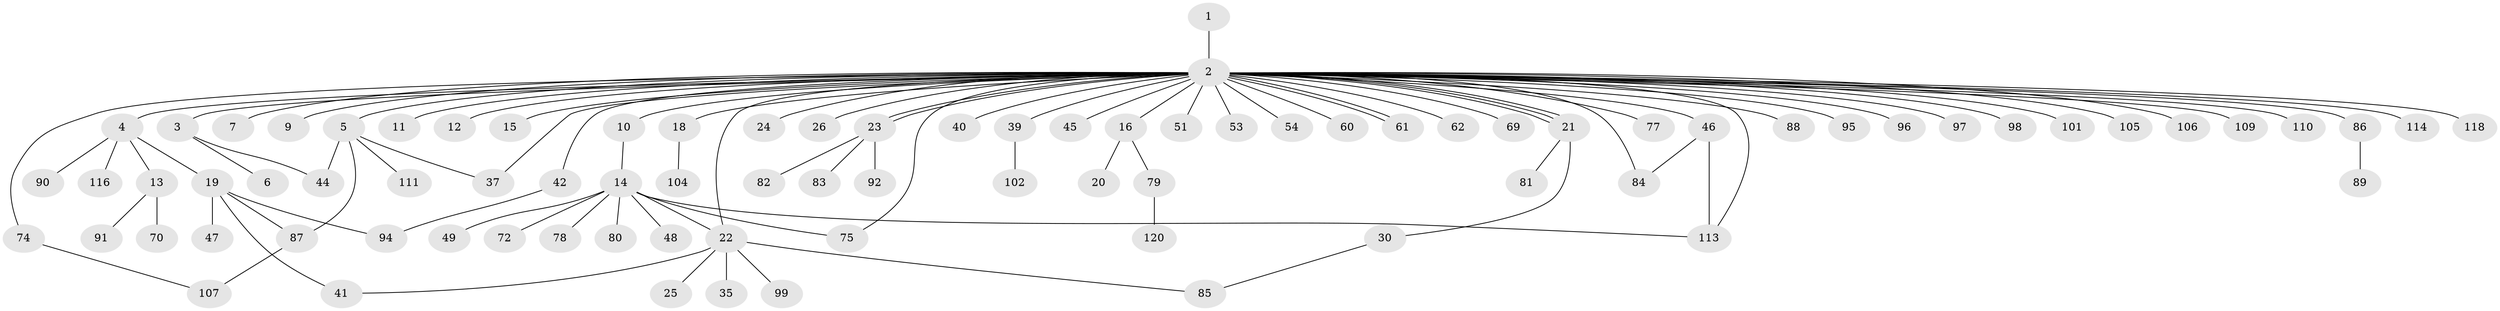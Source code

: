 // original degree distribution, {1: 0.5619834710743802, 57: 0.008264462809917356, 4: 0.024793388429752067, 10: 0.01652892561983471, 5: 0.024793388429752067, 3: 0.0743801652892562, 2: 0.2644628099173554, 6: 0.008264462809917356, 8: 0.008264462809917356, 7: 0.008264462809917356}
// Generated by graph-tools (version 1.1) at 2025/18/03/04/25 18:18:25]
// undirected, 84 vertices, 99 edges
graph export_dot {
graph [start="1"]
  node [color=gray90,style=filled];
  1;
  2 [super="+73+50"];
  3 [super="+68+57"];
  4 [super="+59+32+34+76+115"];
  5 [super="+66+8"];
  6;
  7;
  9;
  10;
  11 [super="+55"];
  12;
  13 [super="+64"];
  14 [super="+36+31"];
  15;
  16 [super="+56+17"];
  18;
  19 [super="+65+29"];
  20;
  21 [super="+103+121+112"];
  22 [super="+27"];
  23 [super="+117+71"];
  24 [super="+108"];
  25;
  26;
  30;
  35;
  37;
  39;
  40;
  41;
  42;
  44;
  45;
  46 [super="+67"];
  47;
  48;
  49;
  51;
  53;
  54;
  60;
  61;
  62;
  69;
  70;
  72;
  74;
  75;
  77;
  78;
  79;
  80;
  81;
  82;
  83;
  84;
  85;
  86;
  87;
  88;
  89;
  90;
  91;
  92;
  94;
  95;
  96;
  97;
  98;
  99;
  101;
  102;
  104;
  105;
  106;
  107;
  109;
  110;
  111;
  113;
  114;
  116;
  118;
  120;
  1 -- 2;
  2 -- 3;
  2 -- 4 [weight=2];
  2 -- 5 [weight=2];
  2 -- 7;
  2 -- 9;
  2 -- 10;
  2 -- 11;
  2 -- 12;
  2 -- 15;
  2 -- 16;
  2 -- 18;
  2 -- 21 [weight=2];
  2 -- 21;
  2 -- 21;
  2 -- 22;
  2 -- 23 [weight=2];
  2 -- 23;
  2 -- 24 [weight=2];
  2 -- 26;
  2 -- 37;
  2 -- 39;
  2 -- 40;
  2 -- 42;
  2 -- 45;
  2 -- 46;
  2 -- 51;
  2 -- 53;
  2 -- 54;
  2 -- 60;
  2 -- 61;
  2 -- 61;
  2 -- 62;
  2 -- 69;
  2 -- 74;
  2 -- 75;
  2 -- 77;
  2 -- 84;
  2 -- 86;
  2 -- 88;
  2 -- 95;
  2 -- 96;
  2 -- 97;
  2 -- 98;
  2 -- 101;
  2 -- 106;
  2 -- 109;
  2 -- 110;
  2 -- 113;
  2 -- 114;
  2 -- 118;
  2 -- 105;
  3 -- 6;
  3 -- 44;
  4 -- 13;
  4 -- 19;
  4 -- 116;
  4 -- 90;
  5 -- 37;
  5 -- 87;
  5 -- 44;
  5 -- 111;
  10 -- 14;
  13 -- 91;
  13 -- 70;
  14 -- 72;
  14 -- 78;
  14 -- 48;
  14 -- 49;
  14 -- 80;
  14 -- 113;
  14 -- 75;
  14 -- 22 [weight=2];
  16 -- 79;
  16 -- 20;
  18 -- 104;
  19 -- 87;
  19 -- 94;
  19 -- 41;
  19 -- 47;
  21 -- 30;
  21 -- 81;
  22 -- 25;
  22 -- 99;
  22 -- 35;
  22 -- 85;
  22 -- 41;
  23 -- 82;
  23 -- 83;
  23 -- 92;
  30 -- 85;
  39 -- 102;
  42 -- 94;
  46 -- 113;
  46 -- 84;
  74 -- 107;
  79 -- 120;
  86 -- 89;
  87 -- 107;
}
